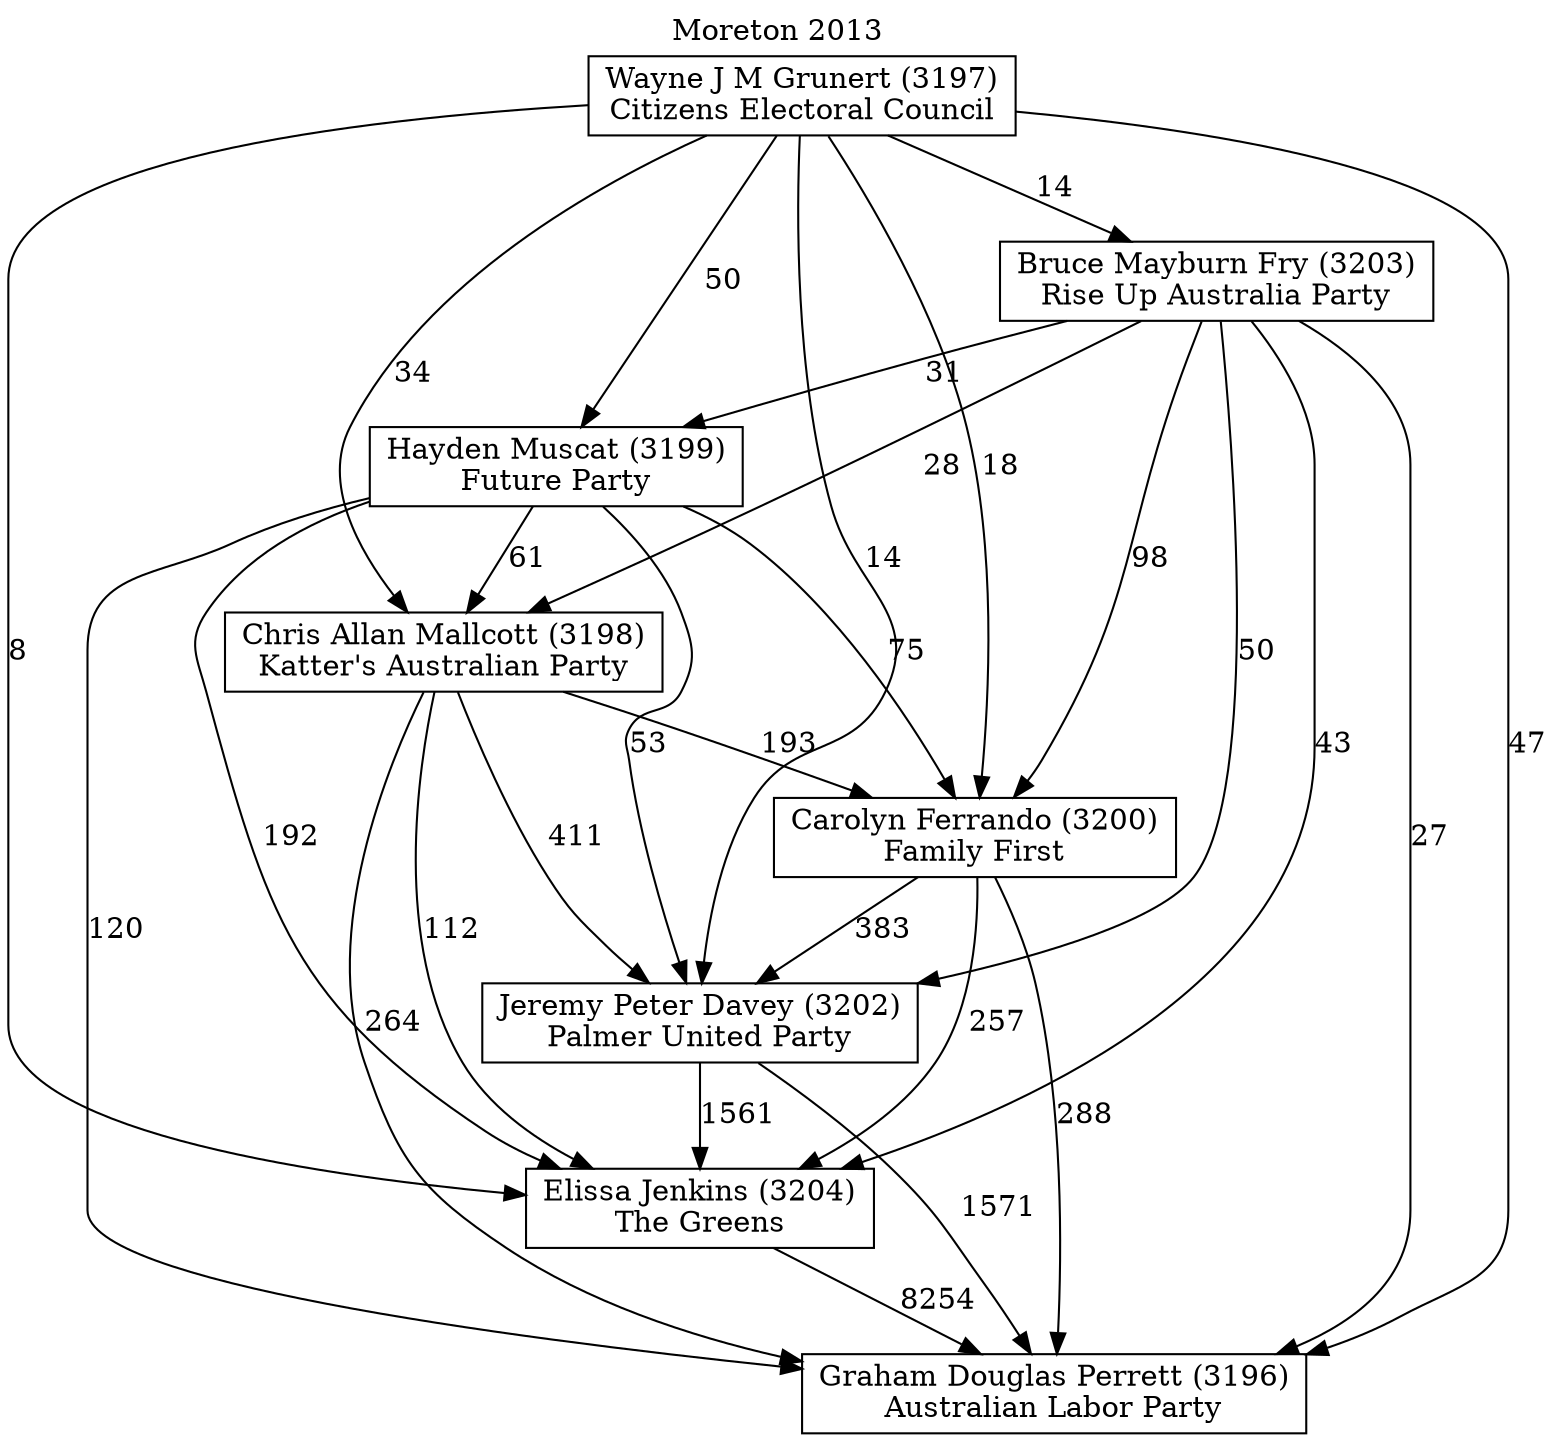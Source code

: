 // House preference flow
digraph "Graham Douglas Perrett (3196)_Moreton_2013" {
	graph [label="Moreton 2013" labelloc=t mclimit=10]
	node [shape=box]
	"Bruce Mayburn Fry (3203)" [label="Bruce Mayburn Fry (3203)
Rise Up Australia Party"]
	"Carolyn Ferrando (3200)" [label="Carolyn Ferrando (3200)
Family First"]
	"Chris Allan Mallcott (3198)" [label="Chris Allan Mallcott (3198)
Katter's Australian Party"]
	"Elissa Jenkins (3204)" [label="Elissa Jenkins (3204)
The Greens"]
	"Graham Douglas Perrett (3196)" [label="Graham Douglas Perrett (3196)
Australian Labor Party"]
	"Hayden Muscat (3199)" [label="Hayden Muscat (3199)
Future Party"]
	"Jeremy Peter Davey (3202)" [label="Jeremy Peter Davey (3202)
Palmer United Party"]
	"Wayne J M Grunert (3197)" [label="Wayne J M Grunert (3197)
Citizens Electoral Council"]
	"Bruce Mayburn Fry (3203)" -> "Carolyn Ferrando (3200)" [label=98]
	"Bruce Mayburn Fry (3203)" -> "Chris Allan Mallcott (3198)" [label=28]
	"Bruce Mayburn Fry (3203)" -> "Elissa Jenkins (3204)" [label=43]
	"Bruce Mayburn Fry (3203)" -> "Graham Douglas Perrett (3196)" [label=27]
	"Bruce Mayburn Fry (3203)" -> "Hayden Muscat (3199)" [label=31]
	"Bruce Mayburn Fry (3203)" -> "Jeremy Peter Davey (3202)" [label=50]
	"Carolyn Ferrando (3200)" -> "Elissa Jenkins (3204)" [label=257]
	"Carolyn Ferrando (3200)" -> "Graham Douglas Perrett (3196)" [label=288]
	"Carolyn Ferrando (3200)" -> "Jeremy Peter Davey (3202)" [label=383]
	"Chris Allan Mallcott (3198)" -> "Carolyn Ferrando (3200)" [label=193]
	"Chris Allan Mallcott (3198)" -> "Elissa Jenkins (3204)" [label=112]
	"Chris Allan Mallcott (3198)" -> "Graham Douglas Perrett (3196)" [label=264]
	"Chris Allan Mallcott (3198)" -> "Jeremy Peter Davey (3202)" [label=411]
	"Elissa Jenkins (3204)" -> "Graham Douglas Perrett (3196)" [label=8254]
	"Hayden Muscat (3199)" -> "Carolyn Ferrando (3200)" [label=75]
	"Hayden Muscat (3199)" -> "Chris Allan Mallcott (3198)" [label=61]
	"Hayden Muscat (3199)" -> "Elissa Jenkins (3204)" [label=192]
	"Hayden Muscat (3199)" -> "Graham Douglas Perrett (3196)" [label=120]
	"Hayden Muscat (3199)" -> "Jeremy Peter Davey (3202)" [label=53]
	"Jeremy Peter Davey (3202)" -> "Elissa Jenkins (3204)" [label=1561]
	"Jeremy Peter Davey (3202)" -> "Graham Douglas Perrett (3196)" [label=1571]
	"Wayne J M Grunert (3197)" -> "Bruce Mayburn Fry (3203)" [label=14]
	"Wayne J M Grunert (3197)" -> "Carolyn Ferrando (3200)" [label=18]
	"Wayne J M Grunert (3197)" -> "Chris Allan Mallcott (3198)" [label=34]
	"Wayne J M Grunert (3197)" -> "Elissa Jenkins (3204)" [label=8]
	"Wayne J M Grunert (3197)" -> "Graham Douglas Perrett (3196)" [label=47]
	"Wayne J M Grunert (3197)" -> "Hayden Muscat (3199)" [label=50]
	"Wayne J M Grunert (3197)" -> "Jeremy Peter Davey (3202)" [label=14]
}
